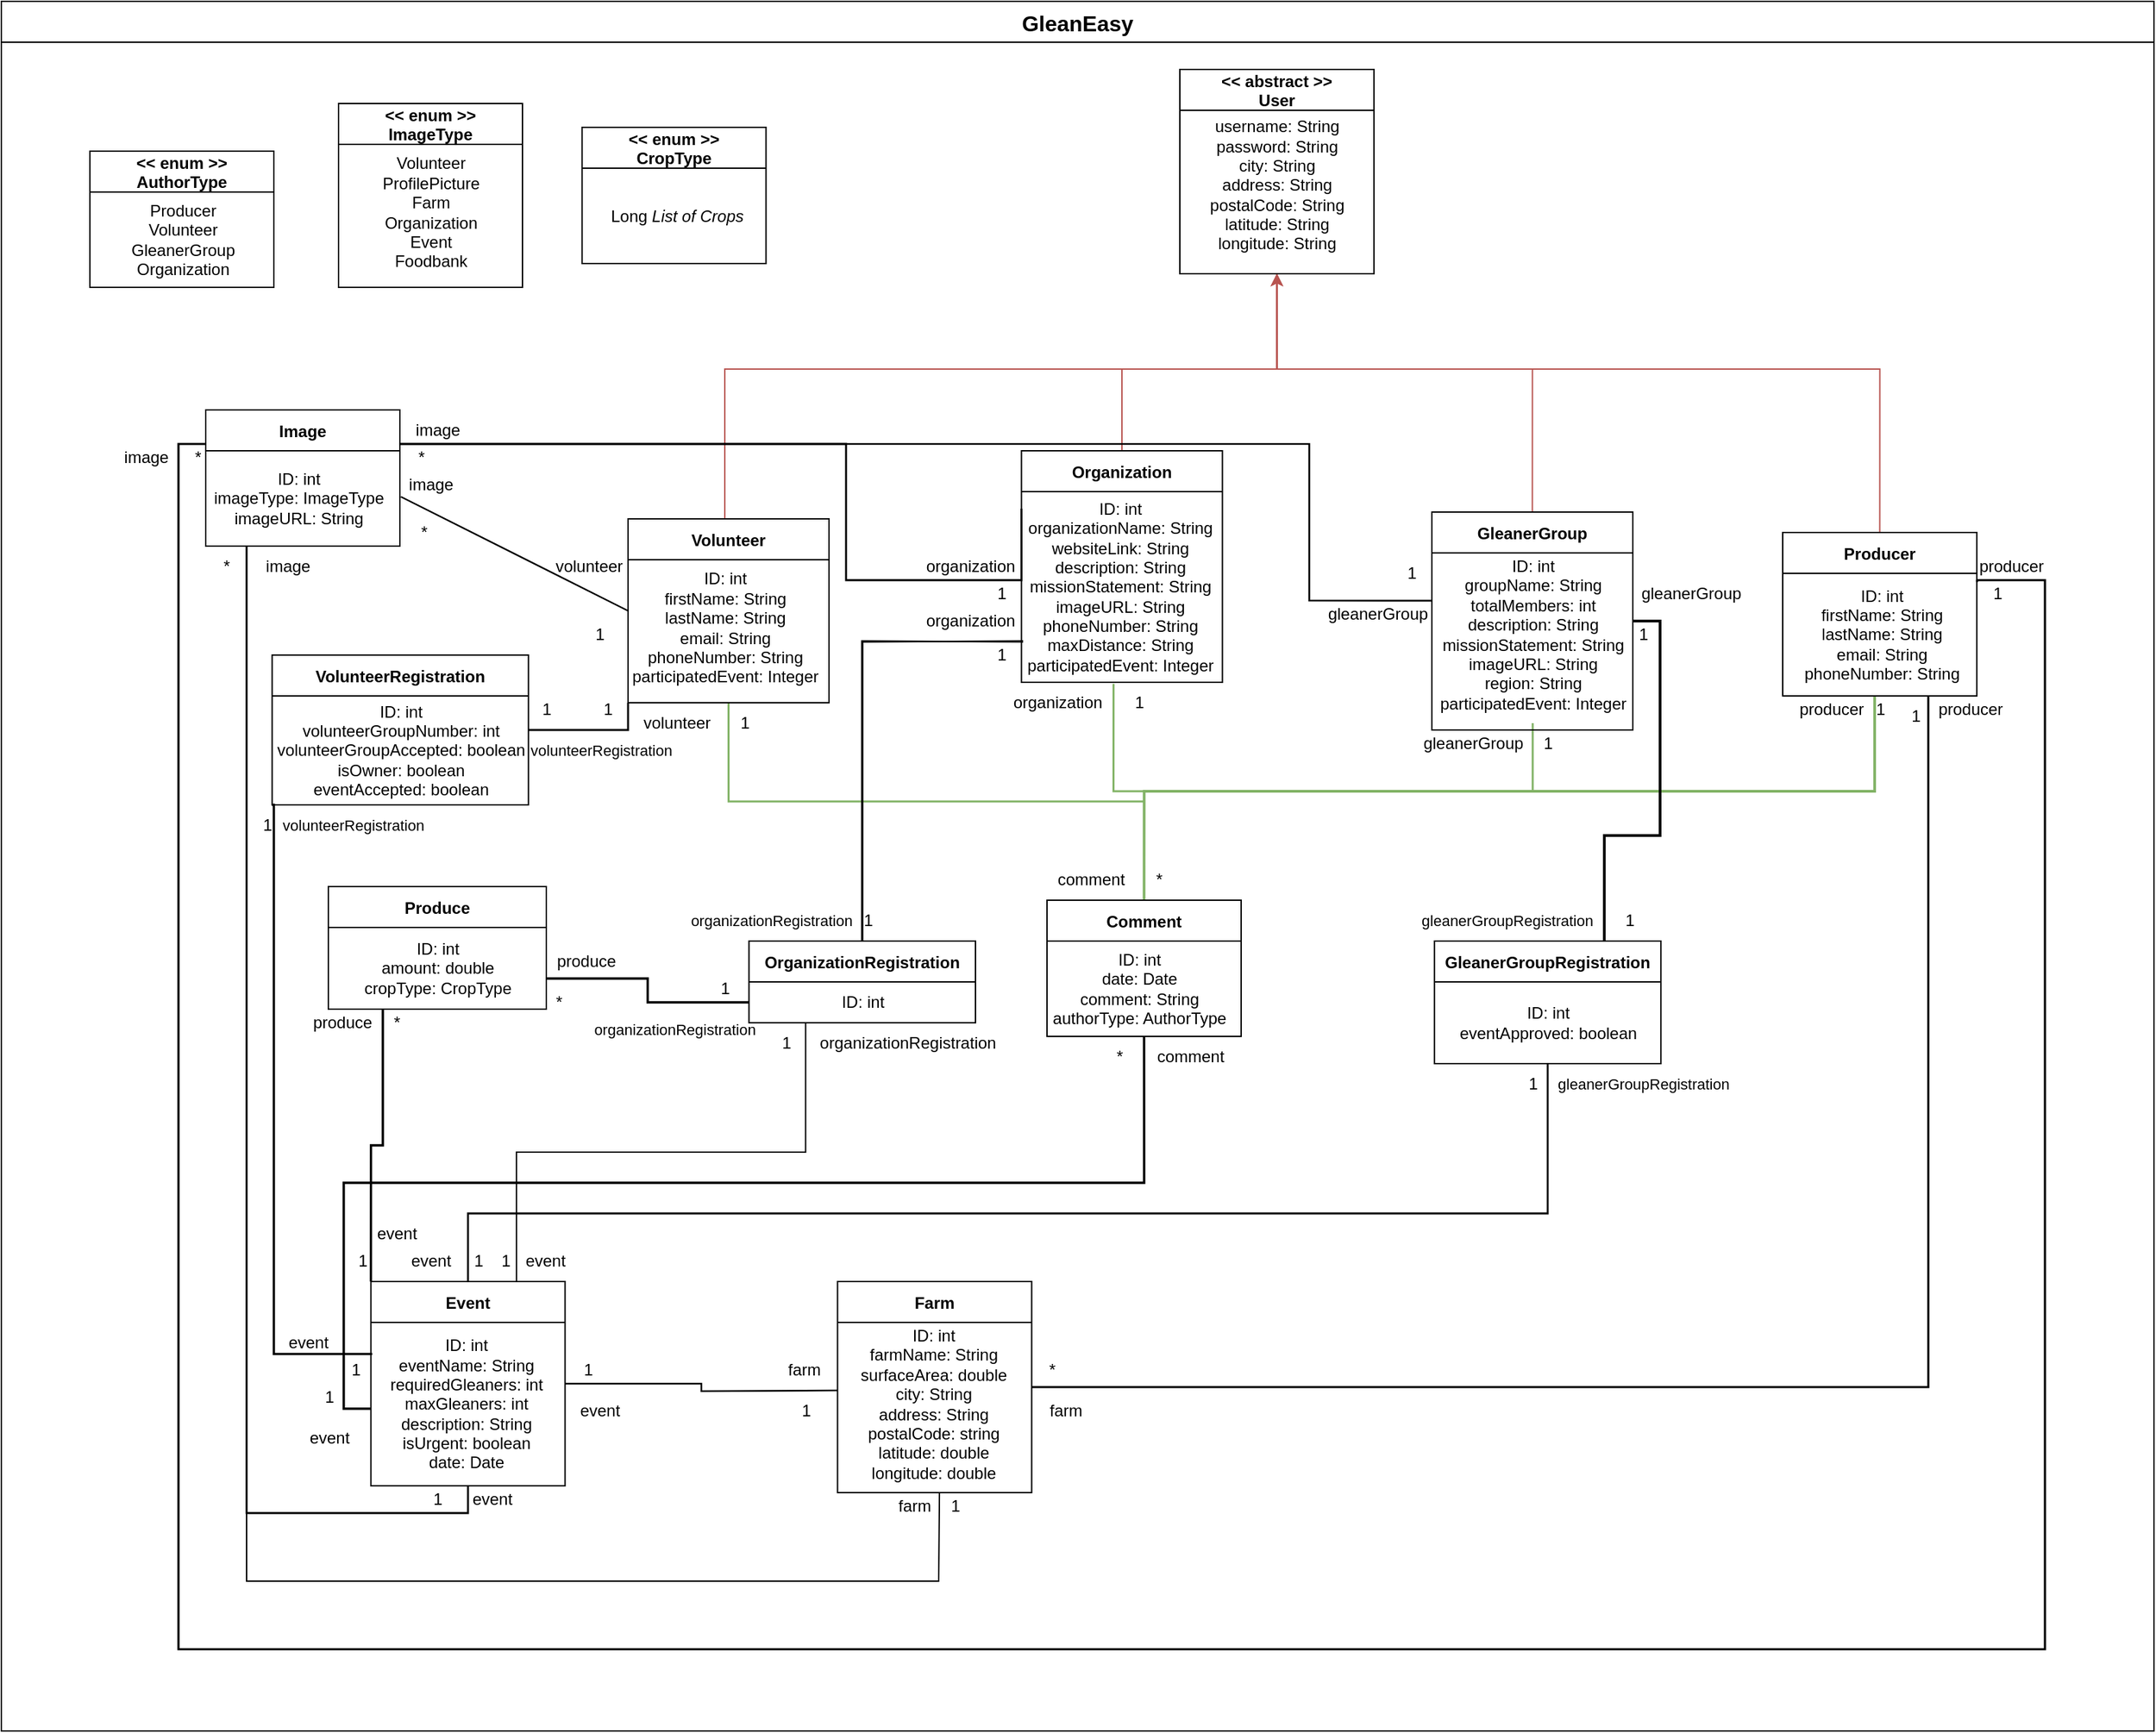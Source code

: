 <mxfile version="20.5.1" type="device"><diagram id="tnx606w1T7UaJfIOxHGK" name="Page-1"><mxGraphModel dx="2490" dy="2212" grid="1" gridSize="10" guides="1" tooltips="1" connect="1" arrows="1" fold="1" page="1" pageScale="1" pageWidth="850" pageHeight="1100" math="0" shadow="0"><root><mxCell id="0"/><mxCell id="1" parent="0"/><mxCell id="emNOb3hf-atkcqScyi4Q-19" value="&lt;&lt; enum &gt;&gt;&#10;AuthorType" style="swimlane;startSize=30;" parent="1" vertex="1"><mxGeometry x="-375" y="-810" width="135" height="100" as="geometry"/></mxCell><mxCell id="emNOb3hf-atkcqScyi4Q-20" value="Producer&lt;br&gt;Volunteer&lt;br&gt;GleanerGroup&lt;br&gt;Organization" style="text;html=1;align=center;verticalAlign=middle;resizable=0;points=[];autosize=1;strokeColor=none;fillColor=none;" parent="emNOb3hf-atkcqScyi4Q-19" vertex="1"><mxGeometry x="17.5" y="30" width="100" height="70" as="geometry"/></mxCell><mxCell id="PWf16Jg3KLPN31Nkqu6g-30" style="edgeStyle=orthogonalEdgeStyle;rounded=0;orthogonalLoop=1;jettySize=auto;html=1;exitX=0.5;exitY=0;exitDx=0;exitDy=0;entryX=0.5;entryY=1;entryDx=0;entryDy=0;shape=link;width=0.476;fillColor=#d5e8d4;strokeColor=#82b366;" edge="1" parent="1" source="PWf16Jg3KLPN31Nkqu6g-6" target="PWf16Jg3KLPN31Nkqu6g-9"><mxGeometry relative="1" as="geometry"/></mxCell><mxCell id="PWf16Jg3KLPN31Nkqu6g-35" style="edgeStyle=orthogonalEdgeStyle;rounded=0;orthogonalLoop=1;jettySize=auto;html=1;exitX=0.5;exitY=1;exitDx=0;exitDy=0;entryX=0.001;entryY=0.531;entryDx=0;entryDy=0;entryPerimeter=0;shape=link;width=0.769;" edge="1" parent="1" source="PWf16Jg3KLPN31Nkqu6g-6" target="PWf16Jg3KLPN31Nkqu6g-23"><mxGeometry relative="1" as="geometry"/></mxCell><mxCell id="PWf16Jg3KLPN31Nkqu6g-47" style="edgeStyle=orthogonalEdgeStyle;rounded=0;orthogonalLoop=1;jettySize=auto;html=1;exitX=0.5;exitY=0;exitDx=0;exitDy=0;entryX=-0.122;entryY=0.038;entryDx=0;entryDy=0;entryPerimeter=0;shape=link;width=-0.476;fillColor=#d5e8d4;strokeColor=#82b366;" edge="1" parent="1" source="PWf16Jg3KLPN31Nkqu6g-6" target="PWf16Jg3KLPN31Nkqu6g-64"><mxGeometry relative="1" as="geometry"><Array as="points"><mxPoint x="399" y="-340"/><mxPoint x="376" y="-340"/></Array></mxGeometry></mxCell><mxCell id="PWf16Jg3KLPN31Nkqu6g-48" style="edgeStyle=orthogonalEdgeStyle;rounded=0;orthogonalLoop=1;jettySize=auto;html=1;exitX=0.5;exitY=0;exitDx=0;exitDy=0;shape=link;width=0.476;fillColor=#d5e8d4;strokeColor=#82b366;" edge="1" parent="1" source="PWf16Jg3KLPN31Nkqu6g-6" target="PWf16Jg3KLPN31Nkqu6g-14"><mxGeometry relative="1" as="geometry"><mxPoint x="700" y="-370" as="targetPoint"/><Array as="points"><mxPoint x="399" y="-340"/><mxPoint x="684" y="-340"/></Array></mxGeometry></mxCell><mxCell id="PWf16Jg3KLPN31Nkqu6g-49" style="edgeStyle=orthogonalEdgeStyle;rounded=0;orthogonalLoop=1;jettySize=auto;html=1;exitX=0.5;exitY=0;exitDx=0;exitDy=0;shape=link;width=-0.952;fillColor=#d5e8d4;strokeColor=#82b366;" edge="1" parent="1" source="PWf16Jg3KLPN31Nkqu6g-6"><mxGeometry relative="1" as="geometry"><mxPoint x="935" y="-410" as="targetPoint"/><Array as="points"><mxPoint x="399" y="-340"/><mxPoint x="935" y="-340"/></Array></mxGeometry></mxCell><mxCell id="PWf16Jg3KLPN31Nkqu6g-6" value="Comment" style="swimlane;startSize=30;" vertex="1" parent="1"><mxGeometry x="327.5" y="-260" width="142.5" height="100" as="geometry"/></mxCell><mxCell id="PWf16Jg3KLPN31Nkqu6g-7" value="ID: int&lt;br&gt;date: Date&lt;br&gt;comment: String&lt;br&gt;authorType: AuthorType&lt;br&gt;" style="text;html=1;align=center;verticalAlign=middle;resizable=0;points=[];autosize=1;strokeColor=none;fillColor=none;" vertex="1" parent="PWf16Jg3KLPN31Nkqu6g-6"><mxGeometry x="-7.5" y="30" width="150" height="70" as="geometry"/></mxCell><mxCell id="PWf16Jg3KLPN31Nkqu6g-172" style="edgeStyle=orthogonalEdgeStyle;rounded=0;orthogonalLoop=1;jettySize=auto;html=1;exitX=0.5;exitY=0;exitDx=0;exitDy=0;entryX=0.5;entryY=1;entryDx=0;entryDy=0;fontSize=12;fillColor=#f8cecc;strokeColor=#b85450;" edge="1" parent="1" source="PWf16Jg3KLPN31Nkqu6g-9" target="PWf16Jg3KLPN31Nkqu6g-164"><mxGeometry relative="1" as="geometry"><Array as="points"><mxPoint x="91" y="-650"/><mxPoint x="496" y="-650"/></Array></mxGeometry></mxCell><mxCell id="PWf16Jg3KLPN31Nkqu6g-9" value="Volunteer" style="swimlane;startSize=30;" vertex="1" parent="1"><mxGeometry x="20" y="-540" width="147.5" height="135" as="geometry"/></mxCell><mxCell id="PWf16Jg3KLPN31Nkqu6g-10" value="ID: int&lt;br&gt;firstName: String&lt;br&gt;lastName: String&lt;br&gt;email: String&lt;br&gt;phoneNumber: String&lt;br&gt;participatedEvent: Integer" style="text;html=1;align=center;verticalAlign=middle;resizable=0;points=[];autosize=1;strokeColor=none;fillColor=none;" vertex="1" parent="PWf16Jg3KLPN31Nkqu6g-9"><mxGeometry x="-8.75" y="30" width="160" height="100" as="geometry"/></mxCell><mxCell id="PWf16Jg3KLPN31Nkqu6g-169" style="edgeStyle=orthogonalEdgeStyle;rounded=0;orthogonalLoop=1;jettySize=auto;html=1;exitX=0.5;exitY=0;exitDx=0;exitDy=0;entryX=0.5;entryY=1;entryDx=0;entryDy=0;fontSize=12;fillColor=#f8cecc;strokeColor=#b85450;" edge="1" parent="1" source="PWf16Jg3KLPN31Nkqu6g-11" target="PWf16Jg3KLPN31Nkqu6g-164"><mxGeometry relative="1" as="geometry"><Array as="points"><mxPoint x="383" y="-650"/><mxPoint x="496" y="-650"/></Array></mxGeometry></mxCell><mxCell id="PWf16Jg3KLPN31Nkqu6g-11" value="Organization" style="swimlane;startSize=30;" vertex="1" parent="1"><mxGeometry x="308.75" y="-590" width="147.5" height="170" as="geometry"/></mxCell><mxCell id="PWf16Jg3KLPN31Nkqu6g-12" value="ID: int&lt;br&gt;organizationName: String&lt;br&gt;websiteLink: String&lt;br&gt;description: String&lt;br&gt;missionStatement: String&lt;br&gt;imageURL: String&lt;br&gt;phoneNumber: String&lt;br&gt;maxDistance: String&lt;br&gt;participatedEvent: Integer" style="text;html=1;align=center;verticalAlign=middle;resizable=0;points=[];autosize=1;strokeColor=none;fillColor=none;" vertex="1" parent="PWf16Jg3KLPN31Nkqu6g-11"><mxGeometry x="-7.5" y="30" width="160" height="140" as="geometry"/></mxCell><mxCell id="PWf16Jg3KLPN31Nkqu6g-170" style="edgeStyle=orthogonalEdgeStyle;rounded=0;orthogonalLoop=1;jettySize=auto;html=1;exitX=0.5;exitY=0;exitDx=0;exitDy=0;entryX=0.5;entryY=1;entryDx=0;entryDy=0;fontSize=12;fillColor=#f8cecc;strokeColor=#b85450;" edge="1" parent="1" source="PWf16Jg3KLPN31Nkqu6g-13" target="PWf16Jg3KLPN31Nkqu6g-164"><mxGeometry relative="1" as="geometry"><Array as="points"><mxPoint x="684" y="-650"/><mxPoint x="496" y="-650"/></Array></mxGeometry></mxCell><mxCell id="PWf16Jg3KLPN31Nkqu6g-13" value="GleanerGroup" style="swimlane;startSize=30;" vertex="1" parent="1"><mxGeometry x="610" y="-545" width="147.5" height="160" as="geometry"/></mxCell><mxCell id="PWf16Jg3KLPN31Nkqu6g-14" value="ID: int&lt;br&gt;groupName: String&lt;br&gt;totalMembers: int&lt;br&gt;description: String&lt;br&gt;missionStatement: String&lt;br&gt;imageURL: String&lt;br&gt;region: String&lt;br&gt;participatedEvent: Integer" style="text;html=1;align=center;verticalAlign=middle;resizable=0;points=[];autosize=1;strokeColor=none;fillColor=none;" vertex="1" parent="PWf16Jg3KLPN31Nkqu6g-13"><mxGeometry x="-6.25" y="25" width="160" height="130" as="geometry"/></mxCell><mxCell id="PWf16Jg3KLPN31Nkqu6g-116" style="edgeStyle=orthogonalEdgeStyle;shape=link;rounded=0;orthogonalLoop=1;jettySize=auto;html=1;exitX=0.004;exitY=0.214;exitDx=0;exitDy=0;entryX=0;entryY=0.25;entryDx=0;entryDy=0;fontSize=12;width=0.588;exitPerimeter=0;" edge="1" parent="1" source="PWf16Jg3KLPN31Nkqu6g-117" target="PWf16Jg3KLPN31Nkqu6g-91"><mxGeometry relative="1" as="geometry"><Array as="points"><mxPoint x="1010" y="-495"/><mxPoint x="1060" y="-495"/><mxPoint x="1060" y="290"/><mxPoint x="-310" y="290"/><mxPoint x="-310" y="-595"/></Array></mxGeometry></mxCell><mxCell id="PWf16Jg3KLPN31Nkqu6g-171" style="edgeStyle=orthogonalEdgeStyle;rounded=0;orthogonalLoop=1;jettySize=auto;html=1;exitX=0.5;exitY=0;exitDx=0;exitDy=0;entryX=0.5;entryY=1;entryDx=0;entryDy=0;fontSize=12;fillColor=#f8cecc;strokeColor=#b85450;" edge="1" parent="1" source="PWf16Jg3KLPN31Nkqu6g-20" target="PWf16Jg3KLPN31Nkqu6g-164"><mxGeometry relative="1" as="geometry"><Array as="points"><mxPoint x="939" y="-650"/><mxPoint x="496" y="-650"/></Array></mxGeometry></mxCell><mxCell id="PWf16Jg3KLPN31Nkqu6g-20" value="Producer" style="swimlane;startSize=30;" vertex="1" parent="1"><mxGeometry x="867.5" y="-530" width="142.5" height="120" as="geometry"/></mxCell><mxCell id="PWf16Jg3KLPN31Nkqu6g-21" value="ID: int&lt;br&gt;firstName: String&lt;br&gt;lastName: String&lt;br&gt;email: String&lt;br&gt;phoneNumber: String" style="text;html=1;align=center;verticalAlign=middle;resizable=0;points=[];autosize=1;strokeColor=none;fillColor=none;" vertex="1" parent="PWf16Jg3KLPN31Nkqu6g-20"><mxGeometry x="2.5" y="30" width="140" height="90" as="geometry"/></mxCell><mxCell id="PWf16Jg3KLPN31Nkqu6g-25" style="edgeStyle=orthogonalEdgeStyle;rounded=0;orthogonalLoop=1;jettySize=auto;html=1;exitX=1;exitY=0.5;exitDx=0;exitDy=0;entryX=0;entryY=0.5;entryDx=0;entryDy=0;shape=link;width=0.213;" edge="1" parent="1" source="PWf16Jg3KLPN31Nkqu6g-22"><mxGeometry relative="1" as="geometry"><mxPoint x="173.75" y="100" as="targetPoint"/></mxGeometry></mxCell><mxCell id="PWf16Jg3KLPN31Nkqu6g-22" value="Event" style="swimlane;startSize=30;" vertex="1" parent="1"><mxGeometry x="-168.75" y="20" width="142.5" height="150" as="geometry"/></mxCell><mxCell id="PWf16Jg3KLPN31Nkqu6g-23" value="ID: int&lt;br&gt;eventName: String&lt;br&gt;requiredGleaners: int&lt;br&gt;maxGleaners: int&lt;br&gt;description: String&lt;br&gt;isUrgent: boolean&lt;br&gt;date: Date" style="text;html=1;align=center;verticalAlign=middle;resizable=0;points=[];autosize=1;strokeColor=none;fillColor=none;" vertex="1" parent="PWf16Jg3KLPN31Nkqu6g-22"><mxGeometry y="35" width="140" height="110" as="geometry"/></mxCell><mxCell id="PWf16Jg3KLPN31Nkqu6g-71" style="edgeStyle=orthogonalEdgeStyle;shape=link;rounded=0;orthogonalLoop=1;jettySize=auto;html=1;exitX=1;exitY=0.5;exitDx=0;exitDy=0;width=-0.545;entryX=0.75;entryY=1;entryDx=0;entryDy=0;" edge="1" parent="1" source="PWf16Jg3KLPN31Nkqu6g-26" target="PWf16Jg3KLPN31Nkqu6g-20"><mxGeometry relative="1" as="geometry"><mxPoint x="990" y="-370" as="targetPoint"/></mxGeometry></mxCell><mxCell id="PWf16Jg3KLPN31Nkqu6g-26" value="Farm" style="swimlane;startSize=30;" vertex="1" parent="1"><mxGeometry x="173.75" y="20" width="142.5" height="155" as="geometry"/></mxCell><mxCell id="PWf16Jg3KLPN31Nkqu6g-27" value="ID: int&lt;br&gt;farmName: String&lt;br&gt;surfaceArea: double&lt;br&gt;city: String&lt;br&gt;address: String&lt;br&gt;postalCode: string&lt;br&gt;latitude: double&lt;br&gt;longitude: double" style="text;html=1;align=center;verticalAlign=middle;resizable=0;points=[];autosize=1;strokeColor=none;fillColor=none;" vertex="1" parent="PWf16Jg3KLPN31Nkqu6g-26"><mxGeometry x="5" y="25" width="130" height="130" as="geometry"/></mxCell><mxCell id="PWf16Jg3KLPN31Nkqu6g-28" value="1" style="text;html=1;strokeColor=none;fillColor=none;align=center;verticalAlign=middle;whiteSpace=wrap;rounded=0;" vertex="1" parent="1"><mxGeometry x="-38.75" y="70" width="60" height="30" as="geometry"/></mxCell><mxCell id="PWf16Jg3KLPN31Nkqu6g-29" value="1" style="text;html=1;strokeColor=none;fillColor=none;align=center;verticalAlign=middle;whiteSpace=wrap;rounded=0;" vertex="1" parent="1"><mxGeometry x="121.25" y="100" width="60" height="30" as="geometry"/></mxCell><mxCell id="PWf16Jg3KLPN31Nkqu6g-31" value="*" style="text;html=1;strokeColor=none;fillColor=none;align=center;verticalAlign=middle;whiteSpace=wrap;rounded=0;" vertex="1" parent="1"><mxGeometry x="380" y="-290" width="60" height="30" as="geometry"/></mxCell><mxCell id="PWf16Jg3KLPN31Nkqu6g-32" value="1" style="text;html=1;strokeColor=none;fillColor=none;align=center;verticalAlign=middle;whiteSpace=wrap;rounded=0;" vertex="1" parent="1"><mxGeometry x="76.25" y="-405" width="60" height="30" as="geometry"/></mxCell><mxCell id="PWf16Jg3KLPN31Nkqu6g-33" value="volunteer" style="text;html=1;strokeColor=none;fillColor=none;align=center;verticalAlign=middle;whiteSpace=wrap;rounded=0;" vertex="1" parent="1"><mxGeometry x="26.25" y="-405" width="60" height="30" as="geometry"/></mxCell><mxCell id="PWf16Jg3KLPN31Nkqu6g-34" value="comment" style="text;html=1;strokeColor=none;fillColor=none;align=center;verticalAlign=middle;whiteSpace=wrap;rounded=0;" vertex="1" parent="1"><mxGeometry x="330" y="-290" width="60" height="30" as="geometry"/></mxCell><mxCell id="PWf16Jg3KLPN31Nkqu6g-36" value="1" style="text;html=1;strokeColor=none;fillColor=none;align=center;verticalAlign=middle;whiteSpace=wrap;rounded=0;" vertex="1" parent="1"><mxGeometry x="-228.75" y="90" width="60" height="30" as="geometry"/></mxCell><mxCell id="PWf16Jg3KLPN31Nkqu6g-37" value="*" style="text;html=1;strokeColor=none;fillColor=none;align=center;verticalAlign=middle;whiteSpace=wrap;rounded=0;" vertex="1" parent="1"><mxGeometry x="351.25" y="-160" width="60" height="30" as="geometry"/></mxCell><mxCell id="PWf16Jg3KLPN31Nkqu6g-38" value="comment" style="text;html=1;strokeColor=none;fillColor=none;align=center;verticalAlign=middle;whiteSpace=wrap;rounded=0;" vertex="1" parent="1"><mxGeometry x="402.5" y="-160" width="60" height="30" as="geometry"/></mxCell><mxCell id="PWf16Jg3KLPN31Nkqu6g-39" value="event" style="text;html=1;strokeColor=none;fillColor=none;align=center;verticalAlign=middle;whiteSpace=wrap;rounded=0;" vertex="1" parent="1"><mxGeometry x="-228.75" y="120" width="60" height="30" as="geometry"/></mxCell><mxCell id="PWf16Jg3KLPN31Nkqu6g-62" value="organization" style="text;html=1;align=center;verticalAlign=middle;resizable=0;points=[];autosize=1;strokeColor=none;fillColor=none;" vertex="1" parent="1"><mxGeometry x="290" y="-420" width="90" height="30" as="geometry"/></mxCell><mxCell id="PWf16Jg3KLPN31Nkqu6g-64" value="1" style="text;html=1;align=center;verticalAlign=middle;resizable=0;points=[];autosize=1;strokeColor=none;fillColor=none;" vertex="1" parent="1"><mxGeometry x="380" y="-420" width="30" height="30" as="geometry"/></mxCell><mxCell id="PWf16Jg3KLPN31Nkqu6g-65" value="1" style="text;html=1;align=center;verticalAlign=middle;resizable=0;points=[];autosize=1;strokeColor=none;fillColor=none;" vertex="1" parent="1"><mxGeometry x="680" y="-390" width="30" height="30" as="geometry"/></mxCell><mxCell id="PWf16Jg3KLPN31Nkqu6g-66" value="1" style="text;html=1;align=center;verticalAlign=middle;resizable=0;points=[];autosize=1;strokeColor=none;fillColor=none;" vertex="1" parent="1"><mxGeometry x="923.75" y="-415" width="30" height="30" as="geometry"/></mxCell><mxCell id="PWf16Jg3KLPN31Nkqu6g-67" value="gleanerGroup" style="text;html=1;align=center;verticalAlign=middle;resizable=0;points=[];autosize=1;strokeColor=none;fillColor=none;" vertex="1" parent="1"><mxGeometry x="590" y="-390" width="100" height="30" as="geometry"/></mxCell><mxCell id="PWf16Jg3KLPN31Nkqu6g-68" value="producer" style="text;html=1;align=center;verticalAlign=middle;resizable=0;points=[];autosize=1;strokeColor=none;fillColor=none;" vertex="1" parent="1"><mxGeometry x="867.5" y="-415" width="70" height="30" as="geometry"/></mxCell><mxCell id="PWf16Jg3KLPN31Nkqu6g-69" value="event" style="text;html=1;align=center;verticalAlign=middle;resizable=0;points=[];autosize=1;strokeColor=none;fillColor=none;" vertex="1" parent="1"><mxGeometry x="-26.25" y="100" width="50" height="30" as="geometry"/></mxCell><mxCell id="PWf16Jg3KLPN31Nkqu6g-70" value="farm" style="text;html=1;align=center;verticalAlign=middle;resizable=0;points=[];autosize=1;strokeColor=none;fillColor=none;" vertex="1" parent="1"><mxGeometry x="123.75" y="70" width="50" height="30" as="geometry"/></mxCell><mxCell id="PWf16Jg3KLPN31Nkqu6g-72" value="producer" style="text;html=1;align=center;verticalAlign=middle;resizable=0;points=[];autosize=1;strokeColor=none;fillColor=none;" vertex="1" parent="1"><mxGeometry x="970" y="-415" width="70" height="30" as="geometry"/></mxCell><mxCell id="PWf16Jg3KLPN31Nkqu6g-73" value="1" style="text;html=1;align=center;verticalAlign=middle;resizable=0;points=[];autosize=1;strokeColor=none;fillColor=none;" vertex="1" parent="1"><mxGeometry x="950" y="-410" width="30" height="30" as="geometry"/></mxCell><mxCell id="PWf16Jg3KLPN31Nkqu6g-74" value="*" style="text;html=1;align=center;verticalAlign=middle;resizable=0;points=[];autosize=1;strokeColor=none;fillColor=none;" vertex="1" parent="1"><mxGeometry x="316.25" y="70" width="30" height="30" as="geometry"/></mxCell><mxCell id="PWf16Jg3KLPN31Nkqu6g-75" value="farm" style="text;html=1;align=center;verticalAlign=middle;resizable=0;points=[];autosize=1;strokeColor=none;fillColor=none;" vertex="1" parent="1"><mxGeometry x="316.25" y="100" width="50" height="30" as="geometry"/></mxCell><mxCell id="PWf16Jg3KLPN31Nkqu6g-78" style="edgeStyle=orthogonalEdgeStyle;shape=link;rounded=0;orthogonalLoop=1;jettySize=auto;html=1;exitX=0.75;exitY=0;exitDx=0;exitDy=0;entryX=1;entryY=0.5;entryDx=0;entryDy=0;width=-1;" edge="1" parent="1" source="PWf16Jg3KLPN31Nkqu6g-76" target="PWf16Jg3KLPN31Nkqu6g-13"><mxGeometry relative="1" as="geometry"/></mxCell><mxCell id="PWf16Jg3KLPN31Nkqu6g-86" style="edgeStyle=orthogonalEdgeStyle;shape=link;rounded=0;orthogonalLoop=1;jettySize=auto;html=1;exitX=0.5;exitY=1;exitDx=0;exitDy=0;entryX=0.5;entryY=0;entryDx=0;entryDy=0;fontSize=12;width=0.4;" edge="1" parent="1" source="PWf16Jg3KLPN31Nkqu6g-76" target="PWf16Jg3KLPN31Nkqu6g-22"><mxGeometry relative="1" as="geometry"><Array as="points"><mxPoint x="695" y="-30"/><mxPoint x="-98" y="-30"/></Array></mxGeometry></mxCell><mxCell id="PWf16Jg3KLPN31Nkqu6g-76" value="GleanerGroupRegistration" style="swimlane;startSize=30;" vertex="1" parent="1"><mxGeometry x="611.87" y="-230" width="166.25" height="90" as="geometry"/></mxCell><mxCell id="PWf16Jg3KLPN31Nkqu6g-77" value="ID: int&lt;br&gt;eventApproved: boolean" style="text;html=1;align=center;verticalAlign=middle;resizable=0;points=[];autosize=1;strokeColor=none;fillColor=none;" vertex="1" parent="PWf16Jg3KLPN31Nkqu6g-76"><mxGeometry x="8.13" y="40" width="150" height="40" as="geometry"/></mxCell><mxCell id="PWf16Jg3KLPN31Nkqu6g-79" value="1" style="text;html=1;align=center;verticalAlign=middle;resizable=0;points=[];autosize=1;strokeColor=none;fillColor=none;" vertex="1" parent="1"><mxGeometry x="740" y="-260" width="30" height="30" as="geometry"/></mxCell><mxCell id="PWf16Jg3KLPN31Nkqu6g-83" value="&lt;font style=&quot;font-size: 11px;&quot;&gt;gleanerGroupRegistration&lt;/font&gt;" style="text;html=1;align=center;verticalAlign=middle;resizable=0;points=[];autosize=1;strokeColor=none;fillColor=none;" vertex="1" parent="1"><mxGeometry x="590" y="-260" width="150" height="30" as="geometry"/></mxCell><mxCell id="PWf16Jg3KLPN31Nkqu6g-84" value="gleanerGroup" style="text;html=1;align=center;verticalAlign=middle;resizable=0;points=[];autosize=1;strokeColor=none;fillColor=none;" vertex="1" parent="1"><mxGeometry x="750" y="-500" width="100" height="30" as="geometry"/></mxCell><mxCell id="PWf16Jg3KLPN31Nkqu6g-85" value="&lt;font style=&quot;font-size: 12px;&quot;&gt;1&lt;/font&gt;" style="text;html=1;align=center;verticalAlign=middle;resizable=0;points=[];autosize=1;strokeColor=none;fillColor=none;fontSize=11;" vertex="1" parent="1"><mxGeometry x="750" y="-470" width="30" height="30" as="geometry"/></mxCell><mxCell id="PWf16Jg3KLPN31Nkqu6g-87" value="1" style="text;html=1;align=center;verticalAlign=middle;resizable=0;points=[];autosize=1;strokeColor=none;fillColor=none;fontSize=12;" vertex="1" parent="1"><mxGeometry x="-105" y="-10" width="30" height="30" as="geometry"/></mxCell><mxCell id="PWf16Jg3KLPN31Nkqu6g-88" value="event" style="text;html=1;align=center;verticalAlign=middle;resizable=0;points=[];autosize=1;strokeColor=none;fillColor=none;fontSize=12;" vertex="1" parent="1"><mxGeometry x="-150" y="-10" width="50" height="30" as="geometry"/></mxCell><mxCell id="PWf16Jg3KLPN31Nkqu6g-89" value="1" style="text;html=1;align=center;verticalAlign=middle;resizable=0;points=[];autosize=1;strokeColor=none;fillColor=none;fontSize=12;" vertex="1" parent="1"><mxGeometry x="668.75" y="-140" width="30" height="30" as="geometry"/></mxCell><mxCell id="PWf16Jg3KLPN31Nkqu6g-90" value="&lt;font style=&quot;font-size: 11px;&quot;&gt;gleanerGroupRegistration&lt;/font&gt;" style="text;html=1;align=center;verticalAlign=middle;resizable=0;points=[];autosize=1;strokeColor=none;fillColor=none;" vertex="1" parent="1"><mxGeometry x="690" y="-140" width="150" height="30" as="geometry"/></mxCell><mxCell id="PWf16Jg3KLPN31Nkqu6g-99" style="edgeStyle=none;shape=link;rounded=0;orthogonalLoop=1;jettySize=auto;html=1;exitX=1.005;exitY=0.479;exitDx=0;exitDy=0;entryX=0;entryY=0.5;entryDx=0;entryDy=0;fontSize=12;width=-0.164;exitPerimeter=0;" edge="1" parent="1" source="PWf16Jg3KLPN31Nkqu6g-92" target="PWf16Jg3KLPN31Nkqu6g-9"><mxGeometry relative="1" as="geometry"/></mxCell><mxCell id="PWf16Jg3KLPN31Nkqu6g-107" style="edgeStyle=orthogonalEdgeStyle;shape=link;rounded=0;orthogonalLoop=1;jettySize=auto;html=1;exitX=1;exitY=0.25;exitDx=0;exitDy=0;entryX=0;entryY=0.25;entryDx=0;entryDy=0;fontSize=12;width=0.417;" edge="1" parent="1" source="PWf16Jg3KLPN31Nkqu6g-91" target="PWf16Jg3KLPN31Nkqu6g-11"><mxGeometry relative="1" as="geometry"><Array as="points"><mxPoint x="180" y="-595"/><mxPoint x="180" y="-495"/></Array></mxGeometry></mxCell><mxCell id="PWf16Jg3KLPN31Nkqu6g-112" style="edgeStyle=orthogonalEdgeStyle;shape=link;rounded=0;orthogonalLoop=1;jettySize=auto;html=1;exitX=1;exitY=0.25;exitDx=0;exitDy=0;entryX=0.039;entryY=0.308;entryDx=0;entryDy=0;entryPerimeter=0;fontSize=12;width=0.345;" edge="1" parent="1" source="PWf16Jg3KLPN31Nkqu6g-91" target="PWf16Jg3KLPN31Nkqu6g-14"><mxGeometry relative="1" as="geometry"><Array as="points"><mxPoint x="520" y="-595"/><mxPoint x="520" y="-480"/></Array></mxGeometry></mxCell><mxCell id="PWf16Jg3KLPN31Nkqu6g-124" style="edgeStyle=orthogonalEdgeStyle;shape=link;rounded=0;orthogonalLoop=1;jettySize=auto;html=1;entryX=0.5;entryY=1;entryDx=0;entryDy=0;fontSize=12;width=-0.435;" edge="1" parent="1" target="PWf16Jg3KLPN31Nkqu6g-22"><mxGeometry relative="1" as="geometry"><mxPoint x="-260" y="-520" as="sourcePoint"/><Array as="points"><mxPoint x="-260" y="-520"/><mxPoint x="-260" y="190"/><mxPoint x="-98" y="190"/></Array></mxGeometry></mxCell><mxCell id="PWf16Jg3KLPN31Nkqu6g-91" value="Image" style="swimlane;startSize=30;" vertex="1" parent="1"><mxGeometry x="-290" y="-620" width="142.5" height="100" as="geometry"/></mxCell><mxCell id="PWf16Jg3KLPN31Nkqu6g-92" value="ID: int&lt;br&gt;imageType: ImageType&lt;br&gt;imageURL: String" style="text;html=1;align=center;verticalAlign=middle;resizable=0;points=[];autosize=1;strokeColor=none;fillColor=none;" vertex="1" parent="PWf16Jg3KLPN31Nkqu6g-91"><mxGeometry x="-7.5" y="35" width="150" height="60" as="geometry"/></mxCell><mxCell id="PWf16Jg3KLPN31Nkqu6g-100" value="*" style="text;html=1;align=center;verticalAlign=middle;resizable=0;points=[];autosize=1;strokeColor=none;fillColor=none;fontSize=12;" vertex="1" parent="1"><mxGeometry x="-145" y="-545" width="30" height="30" as="geometry"/></mxCell><mxCell id="PWf16Jg3KLPN31Nkqu6g-101" value="image" style="text;html=1;align=center;verticalAlign=middle;resizable=0;points=[];autosize=1;strokeColor=none;fillColor=none;fontSize=12;" vertex="1" parent="1"><mxGeometry x="-155" y="-580" width="60" height="30" as="geometry"/></mxCell><mxCell id="PWf16Jg3KLPN31Nkqu6g-102" value="1" style="text;html=1;align=center;verticalAlign=middle;resizable=0;points=[];autosize=1;strokeColor=none;fillColor=none;fontSize=12;" vertex="1" parent="1"><mxGeometry x="-16.25" y="-470" width="30" height="30" as="geometry"/></mxCell><mxCell id="PWf16Jg3KLPN31Nkqu6g-103" value="volunteer" style="text;html=1;align=center;verticalAlign=middle;resizable=0;points=[];autosize=1;strokeColor=none;fillColor=none;fontSize=12;" vertex="1" parent="1"><mxGeometry x="-43.75" y="-520" width="70" height="30" as="geometry"/></mxCell><mxCell id="PWf16Jg3KLPN31Nkqu6g-108" value="1" style="text;html=1;align=center;verticalAlign=middle;resizable=0;points=[];autosize=1;strokeColor=none;fillColor=none;fontSize=12;" vertex="1" parent="1"><mxGeometry x="278.75" y="-500" width="30" height="30" as="geometry"/></mxCell><mxCell id="PWf16Jg3KLPN31Nkqu6g-109" value="organization" style="text;html=1;align=center;verticalAlign=middle;resizable=0;points=[];autosize=1;strokeColor=none;fillColor=none;fontSize=12;" vertex="1" parent="1"><mxGeometry x="226.25" y="-520" width="90" height="30" as="geometry"/></mxCell><mxCell id="PWf16Jg3KLPN31Nkqu6g-111" value="*" style="text;html=1;align=center;verticalAlign=middle;resizable=0;points=[];autosize=1;strokeColor=none;fillColor=none;fontSize=12;" vertex="1" parent="1"><mxGeometry x="-147.5" y="-600" width="30" height="30" as="geometry"/></mxCell><mxCell id="PWf16Jg3KLPN31Nkqu6g-113" value="image" style="text;html=1;align=center;verticalAlign=middle;resizable=0;points=[];autosize=1;strokeColor=none;fillColor=none;fontSize=12;" vertex="1" parent="1"><mxGeometry x="-150" y="-620" width="60" height="30" as="geometry"/></mxCell><mxCell id="PWf16Jg3KLPN31Nkqu6g-114" value="gleanerGroup" style="text;html=1;align=center;verticalAlign=middle;resizable=0;points=[];autosize=1;strokeColor=none;fillColor=none;fontSize=12;" vertex="1" parent="1"><mxGeometry x="520" y="-485" width="100" height="30" as="geometry"/></mxCell><mxCell id="PWf16Jg3KLPN31Nkqu6g-115" value="1" style="text;html=1;align=center;verticalAlign=middle;resizable=0;points=[];autosize=1;strokeColor=none;fillColor=none;fontSize=12;" vertex="1" parent="1"><mxGeometry x="580" y="-515" width="30" height="30" as="geometry"/></mxCell><mxCell id="PWf16Jg3KLPN31Nkqu6g-117" value="1" style="text;html=1;align=center;verticalAlign=middle;resizable=0;points=[];autosize=1;strokeColor=none;fillColor=none;fontSize=12;" vertex="1" parent="1"><mxGeometry x="1010" y="-500" width="30" height="30" as="geometry"/></mxCell><mxCell id="PWf16Jg3KLPN31Nkqu6g-118" value="producer" style="text;html=1;align=center;verticalAlign=middle;resizable=0;points=[];autosize=1;strokeColor=none;fillColor=none;fontSize=12;" vertex="1" parent="1"><mxGeometry x="1000" y="-520" width="70" height="30" as="geometry"/></mxCell><mxCell id="PWf16Jg3KLPN31Nkqu6g-119" value="image" style="text;html=1;align=center;verticalAlign=middle;resizable=0;points=[];autosize=1;strokeColor=none;fillColor=none;fontSize=12;" vertex="1" parent="1"><mxGeometry x="-363.75" y="-600" width="60" height="30" as="geometry"/></mxCell><mxCell id="PWf16Jg3KLPN31Nkqu6g-120" value="*" style="text;html=1;align=center;verticalAlign=middle;resizable=0;points=[];autosize=1;strokeColor=none;fillColor=none;fontSize=12;" vertex="1" parent="1"><mxGeometry x="-311.25" y="-600" width="30" height="30" as="geometry"/></mxCell><mxCell id="PWf16Jg3KLPN31Nkqu6g-125" value="image" style="text;html=1;align=center;verticalAlign=middle;resizable=0;points=[];autosize=1;strokeColor=none;fillColor=none;fontSize=12;" vertex="1" parent="1"><mxGeometry x="-260" y="-520" width="60" height="30" as="geometry"/></mxCell><mxCell id="PWf16Jg3KLPN31Nkqu6g-127" value="*" style="text;html=1;align=center;verticalAlign=middle;resizable=0;points=[];autosize=1;strokeColor=none;fillColor=none;fontSize=12;" vertex="1" parent="1"><mxGeometry x="-290" y="-520" width="30" height="30" as="geometry"/></mxCell><mxCell id="PWf16Jg3KLPN31Nkqu6g-128" value="1" style="text;html=1;align=center;verticalAlign=middle;resizable=0;points=[];autosize=1;strokeColor=none;fillColor=none;fontSize=12;" vertex="1" parent="1"><mxGeometry x="-135" y="165" width="30" height="30" as="geometry"/></mxCell><mxCell id="PWf16Jg3KLPN31Nkqu6g-129" value="event" style="text;html=1;align=center;verticalAlign=middle;resizable=0;points=[];autosize=1;strokeColor=none;fillColor=none;fontSize=12;" vertex="1" parent="1"><mxGeometry x="-105" y="165" width="50" height="30" as="geometry"/></mxCell><mxCell id="PWf16Jg3KLPN31Nkqu6g-130" value="" style="endArrow=none;html=1;rounded=0;fontSize=12;shape=link;width=0;entryX=0.537;entryY=0.997;entryDx=0;entryDy=0;entryPerimeter=0;" edge="1" parent="1" target="PWf16Jg3KLPN31Nkqu6g-27"><mxGeometry width="50" height="50" relative="1" as="geometry"><mxPoint x="-260" y="190" as="sourcePoint"/><mxPoint x="110" y="230" as="targetPoint"/><Array as="points"><mxPoint x="-260" y="240"/><mxPoint x="50" y="240"/><mxPoint x="248" y="240"/></Array></mxGeometry></mxCell><mxCell id="PWf16Jg3KLPN31Nkqu6g-131" value="1" style="text;html=1;align=center;verticalAlign=middle;resizable=0;points=[];autosize=1;strokeColor=none;fillColor=none;fontSize=12;" vertex="1" parent="1"><mxGeometry x="245" y="170" width="30" height="30" as="geometry"/></mxCell><mxCell id="PWf16Jg3KLPN31Nkqu6g-132" value="farm" style="text;html=1;align=center;verticalAlign=middle;resizable=0;points=[];autosize=1;strokeColor=none;fillColor=none;fontSize=12;" vertex="1" parent="1"><mxGeometry x="205" y="170" width="50" height="30" as="geometry"/></mxCell><mxCell id="PWf16Jg3KLPN31Nkqu6g-133" value="&lt;&lt; enum &gt;&gt;&#10;ImageType" style="swimlane;startSize=30;" vertex="1" parent="1"><mxGeometry x="-192.5" y="-845" width="135" height="135" as="geometry"/></mxCell><mxCell id="PWf16Jg3KLPN31Nkqu6g-134" value="Volunteer&lt;br&gt;ProfilePicture&lt;br&gt;Farm&lt;br&gt;Organization&lt;br&gt;Event&lt;br&gt;Foodbank" style="text;html=1;align=center;verticalAlign=middle;resizable=0;points=[];autosize=1;strokeColor=none;fillColor=none;" vertex="1" parent="PWf16Jg3KLPN31Nkqu6g-133"><mxGeometry x="22.5" y="30" width="90" height="100" as="geometry"/></mxCell><mxCell id="PWf16Jg3KLPN31Nkqu6g-137" style="edgeStyle=orthogonalEdgeStyle;shape=link;rounded=0;orthogonalLoop=1;jettySize=auto;html=1;exitX=0.5;exitY=0;exitDx=0;exitDy=0;fontSize=12;width=-0.667;" edge="1" parent="1" source="PWf16Jg3KLPN31Nkqu6g-135"><mxGeometry relative="1" as="geometry"><mxPoint x="310" y="-450" as="targetPoint"/><Array as="points"><mxPoint x="192" y="-450"/><mxPoint x="311" y="-450"/></Array></mxGeometry></mxCell><mxCell id="PWf16Jg3KLPN31Nkqu6g-142" style="edgeStyle=orthogonalEdgeStyle;shape=link;rounded=0;orthogonalLoop=1;jettySize=auto;html=1;exitX=0.25;exitY=1;exitDx=0;exitDy=0;entryX=0.75;entryY=0;entryDx=0;entryDy=0;fontSize=11;width=0;" edge="1" parent="1" source="PWf16Jg3KLPN31Nkqu6g-135" target="PWf16Jg3KLPN31Nkqu6g-22"><mxGeometry relative="1" as="geometry"/></mxCell><mxCell id="PWf16Jg3KLPN31Nkqu6g-154" style="edgeStyle=orthogonalEdgeStyle;shape=link;rounded=0;orthogonalLoop=1;jettySize=auto;html=1;exitX=0;exitY=0.75;exitDx=0;exitDy=0;entryX=1;entryY=0.75;entryDx=0;entryDy=0;fontSize=12;width=0.714;" edge="1" parent="1" source="PWf16Jg3KLPN31Nkqu6g-135" target="PWf16Jg3KLPN31Nkqu6g-149"><mxGeometry relative="1" as="geometry"/></mxCell><mxCell id="PWf16Jg3KLPN31Nkqu6g-135" value="OrganizationRegistration" style="swimlane;startSize=30;" vertex="1" parent="1"><mxGeometry x="108.75" y="-230" width="166.25" height="60" as="geometry"/></mxCell><mxCell id="PWf16Jg3KLPN31Nkqu6g-136" value="ID: int" style="text;html=1;align=center;verticalAlign=middle;resizable=0;points=[];autosize=1;strokeColor=none;fillColor=none;" vertex="1" parent="PWf16Jg3KLPN31Nkqu6g-135"><mxGeometry x="58.12" y="30" width="50" height="30" as="geometry"/></mxCell><mxCell id="PWf16Jg3KLPN31Nkqu6g-138" value="1" style="text;html=1;align=center;verticalAlign=middle;resizable=0;points=[];autosize=1;strokeColor=none;fillColor=none;fontSize=12;" vertex="1" parent="1"><mxGeometry x="278.75" y="-455" width="30" height="30" as="geometry"/></mxCell><mxCell id="PWf16Jg3KLPN31Nkqu6g-139" value="organization" style="text;html=1;align=center;verticalAlign=middle;resizable=0;points=[];autosize=1;strokeColor=none;fillColor=none;fontSize=12;" vertex="1" parent="1"><mxGeometry x="226.25" y="-480" width="90" height="30" as="geometry"/></mxCell><mxCell id="PWf16Jg3KLPN31Nkqu6g-140" value="1" style="text;html=1;align=center;verticalAlign=middle;resizable=0;points=[];autosize=1;strokeColor=none;fillColor=none;fontSize=12;" vertex="1" parent="1"><mxGeometry x="181.25" y="-260" width="30" height="30" as="geometry"/></mxCell><mxCell id="PWf16Jg3KLPN31Nkqu6g-141" value="&lt;font style=&quot;font-size: 11px;&quot;&gt;organizationRegistration&lt;/font&gt;" style="text;html=1;align=center;verticalAlign=middle;resizable=0;points=[];autosize=1;strokeColor=none;fillColor=none;fontSize=12;" vertex="1" parent="1"><mxGeometry x="55" y="-260" width="140" height="30" as="geometry"/></mxCell><mxCell id="PWf16Jg3KLPN31Nkqu6g-143" value="&lt;font style=&quot;font-size: 12px;&quot;&gt;1&lt;/font&gt;" style="text;html=1;align=center;verticalAlign=middle;resizable=0;points=[];autosize=1;strokeColor=none;fillColor=none;fontSize=11;" vertex="1" parent="1"><mxGeometry x="-85" y="-10" width="30" height="30" as="geometry"/></mxCell><mxCell id="PWf16Jg3KLPN31Nkqu6g-144" value="event" style="text;html=1;align=center;verticalAlign=middle;resizable=0;points=[];autosize=1;strokeColor=none;fillColor=none;fontSize=12;" vertex="1" parent="1"><mxGeometry x="-66.25" y="-10" width="50" height="30" as="geometry"/></mxCell><mxCell id="PWf16Jg3KLPN31Nkqu6g-145" value="organizationRegistration" style="text;html=1;align=center;verticalAlign=middle;resizable=0;points=[];autosize=1;strokeColor=none;fillColor=none;fontSize=12;" vertex="1" parent="1"><mxGeometry x="150" y="-170" width="150" height="30" as="geometry"/></mxCell><mxCell id="PWf16Jg3KLPN31Nkqu6g-146" value="1" style="text;html=1;align=center;verticalAlign=middle;resizable=0;points=[];autosize=1;strokeColor=none;fillColor=none;fontSize=12;" vertex="1" parent="1"><mxGeometry x="121.25" y="-170" width="30" height="30" as="geometry"/></mxCell><mxCell id="PWf16Jg3KLPN31Nkqu6g-147" value="&lt;&lt; enum &gt;&gt;&#10;CropType" style="swimlane;startSize=30;" vertex="1" parent="1"><mxGeometry x="-13.75" y="-827.5" width="135" height="100" as="geometry"/></mxCell><mxCell id="PWf16Jg3KLPN31Nkqu6g-148" value="&amp;nbsp;Long&amp;nbsp;&lt;i&gt;List of Crops&lt;/i&gt;" style="text;html=1;align=center;verticalAlign=middle;resizable=0;points=[];autosize=1;strokeColor=none;fillColor=none;" vertex="1" parent="PWf16Jg3KLPN31Nkqu6g-147"><mxGeometry x="7.5" y="50" width="120" height="30" as="geometry"/></mxCell><mxCell id="PWf16Jg3KLPN31Nkqu6g-159" style="edgeStyle=orthogonalEdgeStyle;shape=link;rounded=0;orthogonalLoop=1;jettySize=auto;html=1;exitX=0.25;exitY=1;exitDx=0;exitDy=0;entryX=0;entryY=0;entryDx=0;entryDy=0;fontSize=12;width=-0.714;" edge="1" parent="1" source="PWf16Jg3KLPN31Nkqu6g-149" target="PWf16Jg3KLPN31Nkqu6g-22"><mxGeometry relative="1" as="geometry"/></mxCell><mxCell id="PWf16Jg3KLPN31Nkqu6g-149" value="Produce" style="swimlane;startSize=30;" vertex="1" parent="1"><mxGeometry x="-200" y="-270" width="160" height="90" as="geometry"/></mxCell><mxCell id="PWf16Jg3KLPN31Nkqu6g-150" value="ID: int&lt;br&gt;amount: double&lt;br&gt;cropType: CropType" style="text;html=1;align=center;verticalAlign=middle;resizable=0;points=[];autosize=1;strokeColor=none;fillColor=none;" vertex="1" parent="PWf16Jg3KLPN31Nkqu6g-149"><mxGeometry x="15.0" y="30" width="130" height="60" as="geometry"/></mxCell><mxCell id="PWf16Jg3KLPN31Nkqu6g-155" value="*" style="text;html=1;align=center;verticalAlign=middle;resizable=0;points=[];autosize=1;strokeColor=none;fillColor=none;fontSize=12;" vertex="1" parent="1"><mxGeometry x="-46.25" y="-200" width="30" height="30" as="geometry"/></mxCell><mxCell id="PWf16Jg3KLPN31Nkqu6g-156" value="produce" style="text;html=1;align=center;verticalAlign=middle;resizable=0;points=[];autosize=1;strokeColor=none;fillColor=none;fontSize=12;" vertex="1" parent="1"><mxGeometry x="-46.25" y="-230" width="70" height="30" as="geometry"/></mxCell><mxCell id="PWf16Jg3KLPN31Nkqu6g-157" value="1" style="text;html=1;align=center;verticalAlign=middle;resizable=0;points=[];autosize=1;strokeColor=none;fillColor=none;fontSize=12;" vertex="1" parent="1"><mxGeometry x="76.25" y="-210" width="30" height="30" as="geometry"/></mxCell><mxCell id="PWf16Jg3KLPN31Nkqu6g-158" value="&lt;font style=&quot;font-size: 11px;&quot;&gt;organizationRegistration&lt;/font&gt;" style="text;html=1;align=center;verticalAlign=middle;resizable=0;points=[];autosize=1;strokeColor=none;fillColor=none;fontSize=12;" vertex="1" parent="1"><mxGeometry x="-16.25" y="-180" width="140" height="30" as="geometry"/></mxCell><mxCell id="PWf16Jg3KLPN31Nkqu6g-160" value="1" style="text;html=1;align=center;verticalAlign=middle;resizable=0;points=[];autosize=1;strokeColor=none;fillColor=none;fontSize=12;" vertex="1" parent="1"><mxGeometry x="-190" y="-10" width="30" height="30" as="geometry"/></mxCell><mxCell id="PWf16Jg3KLPN31Nkqu6g-161" value="event" style="text;html=1;align=center;verticalAlign=middle;resizable=0;points=[];autosize=1;strokeColor=none;fillColor=none;fontSize=12;" vertex="1" parent="1"><mxGeometry x="-175" y="-30" width="50" height="30" as="geometry"/></mxCell><mxCell id="PWf16Jg3KLPN31Nkqu6g-162" value="*" style="text;html=1;align=center;verticalAlign=middle;resizable=0;points=[];autosize=1;strokeColor=none;fillColor=none;fontSize=12;" vertex="1" parent="1"><mxGeometry x="-165" y="-185" width="30" height="30" as="geometry"/></mxCell><mxCell id="PWf16Jg3KLPN31Nkqu6g-163" value="produce" style="text;html=1;align=center;verticalAlign=middle;resizable=0;points=[];autosize=1;strokeColor=none;fillColor=none;fontSize=12;" vertex="1" parent="1"><mxGeometry x="-225" y="-185" width="70" height="30" as="geometry"/></mxCell><mxCell id="PWf16Jg3KLPN31Nkqu6g-164" value="&lt;&lt; abstract &gt;&gt;&#10;User" style="swimlane;startSize=30;" vertex="1" parent="1"><mxGeometry x="425" y="-870" width="142.5" height="150" as="geometry"/></mxCell><mxCell id="PWf16Jg3KLPN31Nkqu6g-165" value="username: String&lt;br&gt;password: String&lt;br&gt;city: String&lt;br&gt;address: String&lt;br&gt;postalCode: String&lt;br&gt;latitude: String&lt;br&gt;longitude: String" style="text;html=1;align=center;verticalAlign=middle;resizable=0;points=[];autosize=1;strokeColor=none;fillColor=none;" vertex="1" parent="PWf16Jg3KLPN31Nkqu6g-164"><mxGeometry x="11.25" y="30" width="120" height="110" as="geometry"/></mxCell><mxCell id="PWf16Jg3KLPN31Nkqu6g-180" style="edgeStyle=orthogonalEdgeStyle;shape=link;rounded=0;orthogonalLoop=1;jettySize=auto;html=1;exitX=1;exitY=0.5;exitDx=0;exitDy=0;entryX=0;entryY=1;entryDx=0;entryDy=0;shadow=0;fontSize=12;fillColor=#66FFFF;width=-0.435;" edge="1" parent="1" source="PWf16Jg3KLPN31Nkqu6g-177" target="PWf16Jg3KLPN31Nkqu6g-9"><mxGeometry relative="1" as="geometry"/></mxCell><mxCell id="PWf16Jg3KLPN31Nkqu6g-181" style="edgeStyle=orthogonalEdgeStyle;shape=link;rounded=0;orthogonalLoop=1;jettySize=auto;html=1;exitX=0;exitY=1;exitDx=0;exitDy=0;shadow=0;fontSize=12;fillColor=#66FFFF;width=-0.667;entryX=0.007;entryY=0.165;entryDx=0;entryDy=0;entryPerimeter=0;" edge="1" parent="1" source="PWf16Jg3KLPN31Nkqu6g-177" target="PWf16Jg3KLPN31Nkqu6g-23"><mxGeometry relative="1" as="geometry"><mxPoint x="-170" y="73" as="targetPoint"/><Array as="points"><mxPoint x="-240" y="-330"/><mxPoint x="-240" y="73"/></Array></mxGeometry></mxCell><mxCell id="PWf16Jg3KLPN31Nkqu6g-177" value="VolunteerRegistration" style="swimlane;startSize=30;" vertex="1" parent="1"><mxGeometry x="-241.25" y="-440" width="188.12" height="110" as="geometry"/></mxCell><mxCell id="PWf16Jg3KLPN31Nkqu6g-178" value="ID: int&lt;br&gt;volunteerGroupNumber: int&lt;br&gt;volunteerGroupAccepted: boolean&lt;br&gt;isOwner: boolean&lt;br&gt;eventAccepted: boolean" style="text;html=1;align=center;verticalAlign=middle;resizable=0;points=[];autosize=1;strokeColor=none;fillColor=none;" vertex="1" parent="PWf16Jg3KLPN31Nkqu6g-177"><mxGeometry x="-10.94" y="25" width="210" height="90" as="geometry"/></mxCell><mxCell id="PWf16Jg3KLPN31Nkqu6g-182" value="&lt;font style=&quot;font-size: 11px;&quot;&gt;volunteerRegistration&lt;/font&gt;" style="text;html=1;align=center;verticalAlign=middle;resizable=0;points=[];autosize=1;strokeColor=none;fillColor=none;fontSize=12;" vertex="1" parent="1"><mxGeometry x="-65" y="-385" width="130" height="30" as="geometry"/></mxCell><mxCell id="PWf16Jg3KLPN31Nkqu6g-183" value="&lt;font style=&quot;font-size: 11px;&quot;&gt;volunteerRegistration&lt;/font&gt;" style="text;html=1;align=center;verticalAlign=middle;resizable=0;points=[];autosize=1;strokeColor=none;fillColor=none;fontSize=12;" vertex="1" parent="1"><mxGeometry x="-247.5" y="-330" width="130" height="30" as="geometry"/></mxCell><mxCell id="PWf16Jg3KLPN31Nkqu6g-184" value="&lt;font style=&quot;font-size: 12px;&quot;&gt;1&lt;/font&gt;" style="text;html=1;align=center;verticalAlign=middle;resizable=0;points=[];autosize=1;strokeColor=none;fillColor=none;fontSize=11;" vertex="1" parent="1"><mxGeometry x="-55" y="-415" width="30" height="30" as="geometry"/></mxCell><mxCell id="PWf16Jg3KLPN31Nkqu6g-186" value="1" style="text;html=1;align=center;verticalAlign=middle;resizable=0;points=[];autosize=1;strokeColor=none;fillColor=none;fontSize=12;" vertex="1" parent="1"><mxGeometry x="-10" y="-415" width="30" height="30" as="geometry"/></mxCell><mxCell id="PWf16Jg3KLPN31Nkqu6g-187" value="1" style="text;html=1;align=center;verticalAlign=middle;resizable=0;points=[];autosize=1;strokeColor=none;fillColor=none;fontSize=12;" vertex="1" parent="1"><mxGeometry x="-260" y="-330" width="30" height="30" as="geometry"/></mxCell><mxCell id="PWf16Jg3KLPN31Nkqu6g-188" value="event" style="text;html=1;align=center;verticalAlign=middle;resizable=0;points=[];autosize=1;strokeColor=none;fillColor=none;fontSize=12;" vertex="1" parent="1"><mxGeometry x="-240" y="50" width="50" height="30" as="geometry"/></mxCell><mxCell id="PWf16Jg3KLPN31Nkqu6g-189" value="1" style="text;html=1;align=center;verticalAlign=middle;resizable=0;points=[];autosize=1;strokeColor=none;fillColor=none;fontSize=12;" vertex="1" parent="1"><mxGeometry x="-195" y="70" width="30" height="30" as="geometry"/></mxCell><mxCell id="PWf16Jg3KLPN31Nkqu6g-190" value="GleanEasy" style="swimlane;startSize=30;fontSize=16;" vertex="1" parent="1"><mxGeometry x="-440" y="-920" width="1580" height="1270" as="geometry"/></mxCell></root></mxGraphModel></diagram></mxfile>